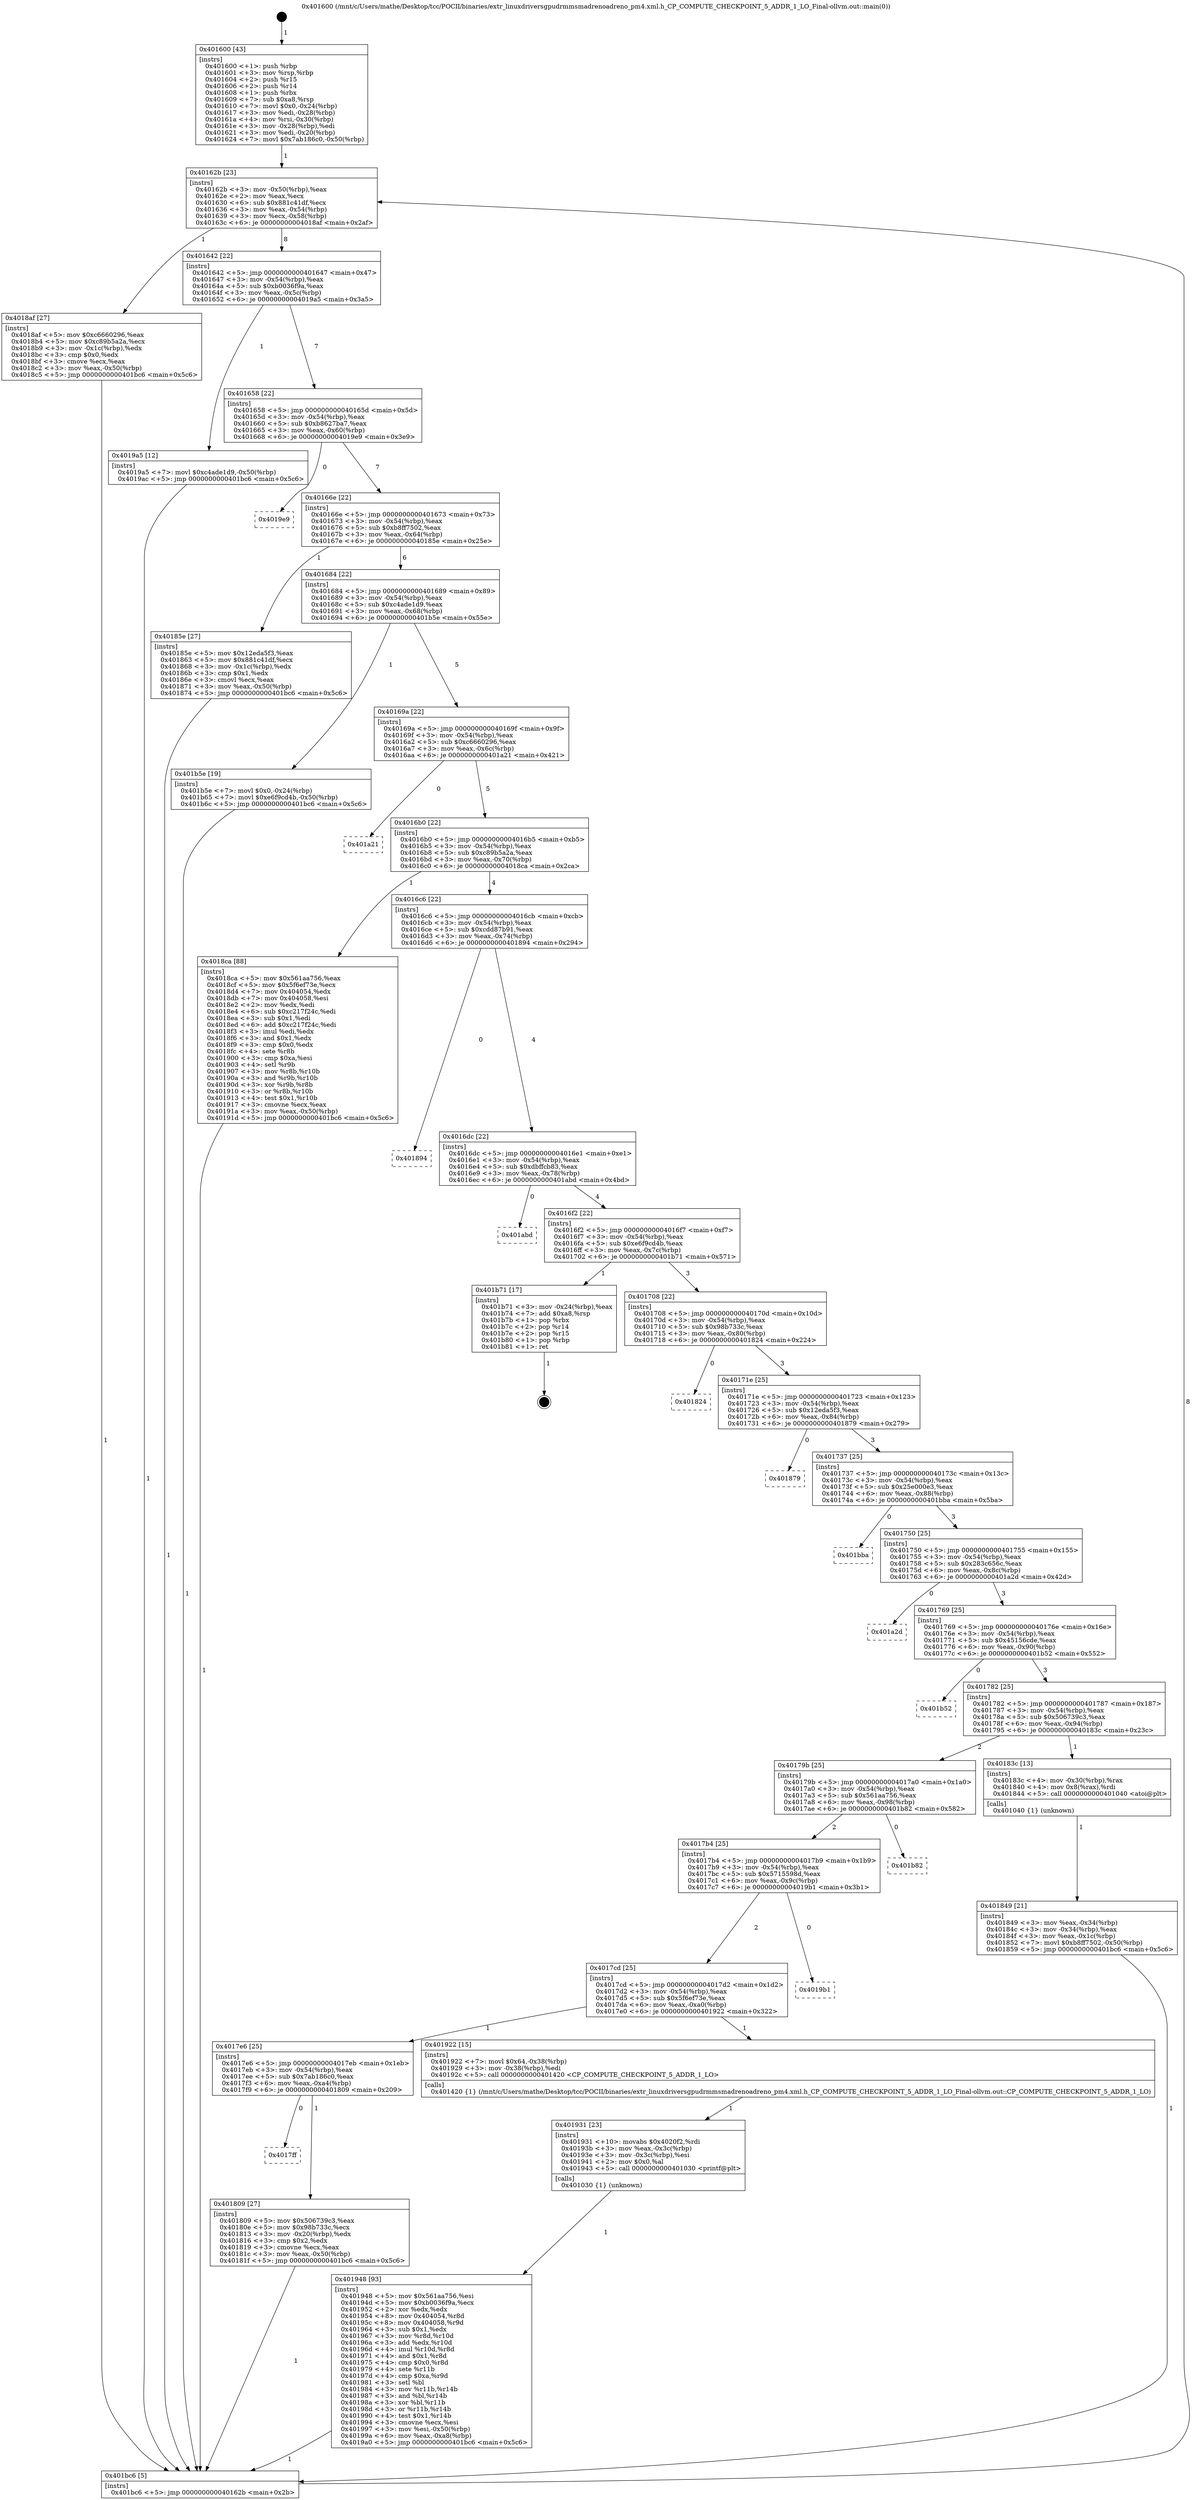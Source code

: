 digraph "0x401600" {
  label = "0x401600 (/mnt/c/Users/mathe/Desktop/tcc/POCII/binaries/extr_linuxdriversgpudrmmsmadrenoadreno_pm4.xml.h_CP_COMPUTE_CHECKPOINT_5_ADDR_1_LO_Final-ollvm.out::main(0))"
  labelloc = "t"
  node[shape=record]

  Entry [label="",width=0.3,height=0.3,shape=circle,fillcolor=black,style=filled]
  "0x40162b" [label="{
     0x40162b [23]\l
     | [instrs]\l
     &nbsp;&nbsp;0x40162b \<+3\>: mov -0x50(%rbp),%eax\l
     &nbsp;&nbsp;0x40162e \<+2\>: mov %eax,%ecx\l
     &nbsp;&nbsp;0x401630 \<+6\>: sub $0x881c41df,%ecx\l
     &nbsp;&nbsp;0x401636 \<+3\>: mov %eax,-0x54(%rbp)\l
     &nbsp;&nbsp;0x401639 \<+3\>: mov %ecx,-0x58(%rbp)\l
     &nbsp;&nbsp;0x40163c \<+6\>: je 00000000004018af \<main+0x2af\>\l
  }"]
  "0x4018af" [label="{
     0x4018af [27]\l
     | [instrs]\l
     &nbsp;&nbsp;0x4018af \<+5\>: mov $0xc6660296,%eax\l
     &nbsp;&nbsp;0x4018b4 \<+5\>: mov $0xc89b5a2a,%ecx\l
     &nbsp;&nbsp;0x4018b9 \<+3\>: mov -0x1c(%rbp),%edx\l
     &nbsp;&nbsp;0x4018bc \<+3\>: cmp $0x0,%edx\l
     &nbsp;&nbsp;0x4018bf \<+3\>: cmove %ecx,%eax\l
     &nbsp;&nbsp;0x4018c2 \<+3\>: mov %eax,-0x50(%rbp)\l
     &nbsp;&nbsp;0x4018c5 \<+5\>: jmp 0000000000401bc6 \<main+0x5c6\>\l
  }"]
  "0x401642" [label="{
     0x401642 [22]\l
     | [instrs]\l
     &nbsp;&nbsp;0x401642 \<+5\>: jmp 0000000000401647 \<main+0x47\>\l
     &nbsp;&nbsp;0x401647 \<+3\>: mov -0x54(%rbp),%eax\l
     &nbsp;&nbsp;0x40164a \<+5\>: sub $0xb0036f9a,%eax\l
     &nbsp;&nbsp;0x40164f \<+3\>: mov %eax,-0x5c(%rbp)\l
     &nbsp;&nbsp;0x401652 \<+6\>: je 00000000004019a5 \<main+0x3a5\>\l
  }"]
  Exit [label="",width=0.3,height=0.3,shape=circle,fillcolor=black,style=filled,peripheries=2]
  "0x4019a5" [label="{
     0x4019a5 [12]\l
     | [instrs]\l
     &nbsp;&nbsp;0x4019a5 \<+7\>: movl $0xc4ade1d9,-0x50(%rbp)\l
     &nbsp;&nbsp;0x4019ac \<+5\>: jmp 0000000000401bc6 \<main+0x5c6\>\l
  }"]
  "0x401658" [label="{
     0x401658 [22]\l
     | [instrs]\l
     &nbsp;&nbsp;0x401658 \<+5\>: jmp 000000000040165d \<main+0x5d\>\l
     &nbsp;&nbsp;0x40165d \<+3\>: mov -0x54(%rbp),%eax\l
     &nbsp;&nbsp;0x401660 \<+5\>: sub $0xb8627ba7,%eax\l
     &nbsp;&nbsp;0x401665 \<+3\>: mov %eax,-0x60(%rbp)\l
     &nbsp;&nbsp;0x401668 \<+6\>: je 00000000004019e9 \<main+0x3e9\>\l
  }"]
  "0x401948" [label="{
     0x401948 [93]\l
     | [instrs]\l
     &nbsp;&nbsp;0x401948 \<+5\>: mov $0x561aa756,%esi\l
     &nbsp;&nbsp;0x40194d \<+5\>: mov $0xb0036f9a,%ecx\l
     &nbsp;&nbsp;0x401952 \<+2\>: xor %edx,%edx\l
     &nbsp;&nbsp;0x401954 \<+8\>: mov 0x404054,%r8d\l
     &nbsp;&nbsp;0x40195c \<+8\>: mov 0x404058,%r9d\l
     &nbsp;&nbsp;0x401964 \<+3\>: sub $0x1,%edx\l
     &nbsp;&nbsp;0x401967 \<+3\>: mov %r8d,%r10d\l
     &nbsp;&nbsp;0x40196a \<+3\>: add %edx,%r10d\l
     &nbsp;&nbsp;0x40196d \<+4\>: imul %r10d,%r8d\l
     &nbsp;&nbsp;0x401971 \<+4\>: and $0x1,%r8d\l
     &nbsp;&nbsp;0x401975 \<+4\>: cmp $0x0,%r8d\l
     &nbsp;&nbsp;0x401979 \<+4\>: sete %r11b\l
     &nbsp;&nbsp;0x40197d \<+4\>: cmp $0xa,%r9d\l
     &nbsp;&nbsp;0x401981 \<+3\>: setl %bl\l
     &nbsp;&nbsp;0x401984 \<+3\>: mov %r11b,%r14b\l
     &nbsp;&nbsp;0x401987 \<+3\>: and %bl,%r14b\l
     &nbsp;&nbsp;0x40198a \<+3\>: xor %bl,%r11b\l
     &nbsp;&nbsp;0x40198d \<+3\>: or %r11b,%r14b\l
     &nbsp;&nbsp;0x401990 \<+4\>: test $0x1,%r14b\l
     &nbsp;&nbsp;0x401994 \<+3\>: cmovne %ecx,%esi\l
     &nbsp;&nbsp;0x401997 \<+3\>: mov %esi,-0x50(%rbp)\l
     &nbsp;&nbsp;0x40199a \<+6\>: mov %eax,-0xa8(%rbp)\l
     &nbsp;&nbsp;0x4019a0 \<+5\>: jmp 0000000000401bc6 \<main+0x5c6\>\l
  }"]
  "0x4019e9" [label="{
     0x4019e9\l
  }", style=dashed]
  "0x40166e" [label="{
     0x40166e [22]\l
     | [instrs]\l
     &nbsp;&nbsp;0x40166e \<+5\>: jmp 0000000000401673 \<main+0x73\>\l
     &nbsp;&nbsp;0x401673 \<+3\>: mov -0x54(%rbp),%eax\l
     &nbsp;&nbsp;0x401676 \<+5\>: sub $0xb8ff7502,%eax\l
     &nbsp;&nbsp;0x40167b \<+3\>: mov %eax,-0x64(%rbp)\l
     &nbsp;&nbsp;0x40167e \<+6\>: je 000000000040185e \<main+0x25e\>\l
  }"]
  "0x401931" [label="{
     0x401931 [23]\l
     | [instrs]\l
     &nbsp;&nbsp;0x401931 \<+10\>: movabs $0x4020f2,%rdi\l
     &nbsp;&nbsp;0x40193b \<+3\>: mov %eax,-0x3c(%rbp)\l
     &nbsp;&nbsp;0x40193e \<+3\>: mov -0x3c(%rbp),%esi\l
     &nbsp;&nbsp;0x401941 \<+2\>: mov $0x0,%al\l
     &nbsp;&nbsp;0x401943 \<+5\>: call 0000000000401030 \<printf@plt\>\l
     | [calls]\l
     &nbsp;&nbsp;0x401030 \{1\} (unknown)\l
  }"]
  "0x40185e" [label="{
     0x40185e [27]\l
     | [instrs]\l
     &nbsp;&nbsp;0x40185e \<+5\>: mov $0x12eda5f3,%eax\l
     &nbsp;&nbsp;0x401863 \<+5\>: mov $0x881c41df,%ecx\l
     &nbsp;&nbsp;0x401868 \<+3\>: mov -0x1c(%rbp),%edx\l
     &nbsp;&nbsp;0x40186b \<+3\>: cmp $0x1,%edx\l
     &nbsp;&nbsp;0x40186e \<+3\>: cmovl %ecx,%eax\l
     &nbsp;&nbsp;0x401871 \<+3\>: mov %eax,-0x50(%rbp)\l
     &nbsp;&nbsp;0x401874 \<+5\>: jmp 0000000000401bc6 \<main+0x5c6\>\l
  }"]
  "0x401684" [label="{
     0x401684 [22]\l
     | [instrs]\l
     &nbsp;&nbsp;0x401684 \<+5\>: jmp 0000000000401689 \<main+0x89\>\l
     &nbsp;&nbsp;0x401689 \<+3\>: mov -0x54(%rbp),%eax\l
     &nbsp;&nbsp;0x40168c \<+5\>: sub $0xc4ade1d9,%eax\l
     &nbsp;&nbsp;0x401691 \<+3\>: mov %eax,-0x68(%rbp)\l
     &nbsp;&nbsp;0x401694 \<+6\>: je 0000000000401b5e \<main+0x55e\>\l
  }"]
  "0x401849" [label="{
     0x401849 [21]\l
     | [instrs]\l
     &nbsp;&nbsp;0x401849 \<+3\>: mov %eax,-0x34(%rbp)\l
     &nbsp;&nbsp;0x40184c \<+3\>: mov -0x34(%rbp),%eax\l
     &nbsp;&nbsp;0x40184f \<+3\>: mov %eax,-0x1c(%rbp)\l
     &nbsp;&nbsp;0x401852 \<+7\>: movl $0xb8ff7502,-0x50(%rbp)\l
     &nbsp;&nbsp;0x401859 \<+5\>: jmp 0000000000401bc6 \<main+0x5c6\>\l
  }"]
  "0x401b5e" [label="{
     0x401b5e [19]\l
     | [instrs]\l
     &nbsp;&nbsp;0x401b5e \<+7\>: movl $0x0,-0x24(%rbp)\l
     &nbsp;&nbsp;0x401b65 \<+7\>: movl $0xe6f9cd4b,-0x50(%rbp)\l
     &nbsp;&nbsp;0x401b6c \<+5\>: jmp 0000000000401bc6 \<main+0x5c6\>\l
  }"]
  "0x40169a" [label="{
     0x40169a [22]\l
     | [instrs]\l
     &nbsp;&nbsp;0x40169a \<+5\>: jmp 000000000040169f \<main+0x9f\>\l
     &nbsp;&nbsp;0x40169f \<+3\>: mov -0x54(%rbp),%eax\l
     &nbsp;&nbsp;0x4016a2 \<+5\>: sub $0xc6660296,%eax\l
     &nbsp;&nbsp;0x4016a7 \<+3\>: mov %eax,-0x6c(%rbp)\l
     &nbsp;&nbsp;0x4016aa \<+6\>: je 0000000000401a21 \<main+0x421\>\l
  }"]
  "0x401600" [label="{
     0x401600 [43]\l
     | [instrs]\l
     &nbsp;&nbsp;0x401600 \<+1\>: push %rbp\l
     &nbsp;&nbsp;0x401601 \<+3\>: mov %rsp,%rbp\l
     &nbsp;&nbsp;0x401604 \<+2\>: push %r15\l
     &nbsp;&nbsp;0x401606 \<+2\>: push %r14\l
     &nbsp;&nbsp;0x401608 \<+1\>: push %rbx\l
     &nbsp;&nbsp;0x401609 \<+7\>: sub $0xa8,%rsp\l
     &nbsp;&nbsp;0x401610 \<+7\>: movl $0x0,-0x24(%rbp)\l
     &nbsp;&nbsp;0x401617 \<+3\>: mov %edi,-0x28(%rbp)\l
     &nbsp;&nbsp;0x40161a \<+4\>: mov %rsi,-0x30(%rbp)\l
     &nbsp;&nbsp;0x40161e \<+3\>: mov -0x28(%rbp),%edi\l
     &nbsp;&nbsp;0x401621 \<+3\>: mov %edi,-0x20(%rbp)\l
     &nbsp;&nbsp;0x401624 \<+7\>: movl $0x7ab186c0,-0x50(%rbp)\l
  }"]
  "0x401a21" [label="{
     0x401a21\l
  }", style=dashed]
  "0x4016b0" [label="{
     0x4016b0 [22]\l
     | [instrs]\l
     &nbsp;&nbsp;0x4016b0 \<+5\>: jmp 00000000004016b5 \<main+0xb5\>\l
     &nbsp;&nbsp;0x4016b5 \<+3\>: mov -0x54(%rbp),%eax\l
     &nbsp;&nbsp;0x4016b8 \<+5\>: sub $0xc89b5a2a,%eax\l
     &nbsp;&nbsp;0x4016bd \<+3\>: mov %eax,-0x70(%rbp)\l
     &nbsp;&nbsp;0x4016c0 \<+6\>: je 00000000004018ca \<main+0x2ca\>\l
  }"]
  "0x401bc6" [label="{
     0x401bc6 [5]\l
     | [instrs]\l
     &nbsp;&nbsp;0x401bc6 \<+5\>: jmp 000000000040162b \<main+0x2b\>\l
  }"]
  "0x4018ca" [label="{
     0x4018ca [88]\l
     | [instrs]\l
     &nbsp;&nbsp;0x4018ca \<+5\>: mov $0x561aa756,%eax\l
     &nbsp;&nbsp;0x4018cf \<+5\>: mov $0x5f6ef73e,%ecx\l
     &nbsp;&nbsp;0x4018d4 \<+7\>: mov 0x404054,%edx\l
     &nbsp;&nbsp;0x4018db \<+7\>: mov 0x404058,%esi\l
     &nbsp;&nbsp;0x4018e2 \<+2\>: mov %edx,%edi\l
     &nbsp;&nbsp;0x4018e4 \<+6\>: sub $0xc217f24c,%edi\l
     &nbsp;&nbsp;0x4018ea \<+3\>: sub $0x1,%edi\l
     &nbsp;&nbsp;0x4018ed \<+6\>: add $0xc217f24c,%edi\l
     &nbsp;&nbsp;0x4018f3 \<+3\>: imul %edi,%edx\l
     &nbsp;&nbsp;0x4018f6 \<+3\>: and $0x1,%edx\l
     &nbsp;&nbsp;0x4018f9 \<+3\>: cmp $0x0,%edx\l
     &nbsp;&nbsp;0x4018fc \<+4\>: sete %r8b\l
     &nbsp;&nbsp;0x401900 \<+3\>: cmp $0xa,%esi\l
     &nbsp;&nbsp;0x401903 \<+4\>: setl %r9b\l
     &nbsp;&nbsp;0x401907 \<+3\>: mov %r8b,%r10b\l
     &nbsp;&nbsp;0x40190a \<+3\>: and %r9b,%r10b\l
     &nbsp;&nbsp;0x40190d \<+3\>: xor %r9b,%r8b\l
     &nbsp;&nbsp;0x401910 \<+3\>: or %r8b,%r10b\l
     &nbsp;&nbsp;0x401913 \<+4\>: test $0x1,%r10b\l
     &nbsp;&nbsp;0x401917 \<+3\>: cmovne %ecx,%eax\l
     &nbsp;&nbsp;0x40191a \<+3\>: mov %eax,-0x50(%rbp)\l
     &nbsp;&nbsp;0x40191d \<+5\>: jmp 0000000000401bc6 \<main+0x5c6\>\l
  }"]
  "0x4016c6" [label="{
     0x4016c6 [22]\l
     | [instrs]\l
     &nbsp;&nbsp;0x4016c6 \<+5\>: jmp 00000000004016cb \<main+0xcb\>\l
     &nbsp;&nbsp;0x4016cb \<+3\>: mov -0x54(%rbp),%eax\l
     &nbsp;&nbsp;0x4016ce \<+5\>: sub $0xcdd87b91,%eax\l
     &nbsp;&nbsp;0x4016d3 \<+3\>: mov %eax,-0x74(%rbp)\l
     &nbsp;&nbsp;0x4016d6 \<+6\>: je 0000000000401894 \<main+0x294\>\l
  }"]
  "0x4017ff" [label="{
     0x4017ff\l
  }", style=dashed]
  "0x401894" [label="{
     0x401894\l
  }", style=dashed]
  "0x4016dc" [label="{
     0x4016dc [22]\l
     | [instrs]\l
     &nbsp;&nbsp;0x4016dc \<+5\>: jmp 00000000004016e1 \<main+0xe1\>\l
     &nbsp;&nbsp;0x4016e1 \<+3\>: mov -0x54(%rbp),%eax\l
     &nbsp;&nbsp;0x4016e4 \<+5\>: sub $0xdbffcb83,%eax\l
     &nbsp;&nbsp;0x4016e9 \<+3\>: mov %eax,-0x78(%rbp)\l
     &nbsp;&nbsp;0x4016ec \<+6\>: je 0000000000401abd \<main+0x4bd\>\l
  }"]
  "0x401809" [label="{
     0x401809 [27]\l
     | [instrs]\l
     &nbsp;&nbsp;0x401809 \<+5\>: mov $0x506739c3,%eax\l
     &nbsp;&nbsp;0x40180e \<+5\>: mov $0x98b733c,%ecx\l
     &nbsp;&nbsp;0x401813 \<+3\>: mov -0x20(%rbp),%edx\l
     &nbsp;&nbsp;0x401816 \<+3\>: cmp $0x2,%edx\l
     &nbsp;&nbsp;0x401819 \<+3\>: cmovne %ecx,%eax\l
     &nbsp;&nbsp;0x40181c \<+3\>: mov %eax,-0x50(%rbp)\l
     &nbsp;&nbsp;0x40181f \<+5\>: jmp 0000000000401bc6 \<main+0x5c6\>\l
  }"]
  "0x401abd" [label="{
     0x401abd\l
  }", style=dashed]
  "0x4016f2" [label="{
     0x4016f2 [22]\l
     | [instrs]\l
     &nbsp;&nbsp;0x4016f2 \<+5\>: jmp 00000000004016f7 \<main+0xf7\>\l
     &nbsp;&nbsp;0x4016f7 \<+3\>: mov -0x54(%rbp),%eax\l
     &nbsp;&nbsp;0x4016fa \<+5\>: sub $0xe6f9cd4b,%eax\l
     &nbsp;&nbsp;0x4016ff \<+3\>: mov %eax,-0x7c(%rbp)\l
     &nbsp;&nbsp;0x401702 \<+6\>: je 0000000000401b71 \<main+0x571\>\l
  }"]
  "0x4017e6" [label="{
     0x4017e6 [25]\l
     | [instrs]\l
     &nbsp;&nbsp;0x4017e6 \<+5\>: jmp 00000000004017eb \<main+0x1eb\>\l
     &nbsp;&nbsp;0x4017eb \<+3\>: mov -0x54(%rbp),%eax\l
     &nbsp;&nbsp;0x4017ee \<+5\>: sub $0x7ab186c0,%eax\l
     &nbsp;&nbsp;0x4017f3 \<+6\>: mov %eax,-0xa4(%rbp)\l
     &nbsp;&nbsp;0x4017f9 \<+6\>: je 0000000000401809 \<main+0x209\>\l
  }"]
  "0x401b71" [label="{
     0x401b71 [17]\l
     | [instrs]\l
     &nbsp;&nbsp;0x401b71 \<+3\>: mov -0x24(%rbp),%eax\l
     &nbsp;&nbsp;0x401b74 \<+7\>: add $0xa8,%rsp\l
     &nbsp;&nbsp;0x401b7b \<+1\>: pop %rbx\l
     &nbsp;&nbsp;0x401b7c \<+2\>: pop %r14\l
     &nbsp;&nbsp;0x401b7e \<+2\>: pop %r15\l
     &nbsp;&nbsp;0x401b80 \<+1\>: pop %rbp\l
     &nbsp;&nbsp;0x401b81 \<+1\>: ret\l
  }"]
  "0x401708" [label="{
     0x401708 [22]\l
     | [instrs]\l
     &nbsp;&nbsp;0x401708 \<+5\>: jmp 000000000040170d \<main+0x10d\>\l
     &nbsp;&nbsp;0x40170d \<+3\>: mov -0x54(%rbp),%eax\l
     &nbsp;&nbsp;0x401710 \<+5\>: sub $0x98b733c,%eax\l
     &nbsp;&nbsp;0x401715 \<+3\>: mov %eax,-0x80(%rbp)\l
     &nbsp;&nbsp;0x401718 \<+6\>: je 0000000000401824 \<main+0x224\>\l
  }"]
  "0x401922" [label="{
     0x401922 [15]\l
     | [instrs]\l
     &nbsp;&nbsp;0x401922 \<+7\>: movl $0x64,-0x38(%rbp)\l
     &nbsp;&nbsp;0x401929 \<+3\>: mov -0x38(%rbp),%edi\l
     &nbsp;&nbsp;0x40192c \<+5\>: call 0000000000401420 \<CP_COMPUTE_CHECKPOINT_5_ADDR_1_LO\>\l
     | [calls]\l
     &nbsp;&nbsp;0x401420 \{1\} (/mnt/c/Users/mathe/Desktop/tcc/POCII/binaries/extr_linuxdriversgpudrmmsmadrenoadreno_pm4.xml.h_CP_COMPUTE_CHECKPOINT_5_ADDR_1_LO_Final-ollvm.out::CP_COMPUTE_CHECKPOINT_5_ADDR_1_LO)\l
  }"]
  "0x401824" [label="{
     0x401824\l
  }", style=dashed]
  "0x40171e" [label="{
     0x40171e [25]\l
     | [instrs]\l
     &nbsp;&nbsp;0x40171e \<+5\>: jmp 0000000000401723 \<main+0x123\>\l
     &nbsp;&nbsp;0x401723 \<+3\>: mov -0x54(%rbp),%eax\l
     &nbsp;&nbsp;0x401726 \<+5\>: sub $0x12eda5f3,%eax\l
     &nbsp;&nbsp;0x40172b \<+6\>: mov %eax,-0x84(%rbp)\l
     &nbsp;&nbsp;0x401731 \<+6\>: je 0000000000401879 \<main+0x279\>\l
  }"]
  "0x4017cd" [label="{
     0x4017cd [25]\l
     | [instrs]\l
     &nbsp;&nbsp;0x4017cd \<+5\>: jmp 00000000004017d2 \<main+0x1d2\>\l
     &nbsp;&nbsp;0x4017d2 \<+3\>: mov -0x54(%rbp),%eax\l
     &nbsp;&nbsp;0x4017d5 \<+5\>: sub $0x5f6ef73e,%eax\l
     &nbsp;&nbsp;0x4017da \<+6\>: mov %eax,-0xa0(%rbp)\l
     &nbsp;&nbsp;0x4017e0 \<+6\>: je 0000000000401922 \<main+0x322\>\l
  }"]
  "0x401879" [label="{
     0x401879\l
  }", style=dashed]
  "0x401737" [label="{
     0x401737 [25]\l
     | [instrs]\l
     &nbsp;&nbsp;0x401737 \<+5\>: jmp 000000000040173c \<main+0x13c\>\l
     &nbsp;&nbsp;0x40173c \<+3\>: mov -0x54(%rbp),%eax\l
     &nbsp;&nbsp;0x40173f \<+5\>: sub $0x25e000e3,%eax\l
     &nbsp;&nbsp;0x401744 \<+6\>: mov %eax,-0x88(%rbp)\l
     &nbsp;&nbsp;0x40174a \<+6\>: je 0000000000401bba \<main+0x5ba\>\l
  }"]
  "0x4019b1" [label="{
     0x4019b1\l
  }", style=dashed]
  "0x401bba" [label="{
     0x401bba\l
  }", style=dashed]
  "0x401750" [label="{
     0x401750 [25]\l
     | [instrs]\l
     &nbsp;&nbsp;0x401750 \<+5\>: jmp 0000000000401755 \<main+0x155\>\l
     &nbsp;&nbsp;0x401755 \<+3\>: mov -0x54(%rbp),%eax\l
     &nbsp;&nbsp;0x401758 \<+5\>: sub $0x283c656c,%eax\l
     &nbsp;&nbsp;0x40175d \<+6\>: mov %eax,-0x8c(%rbp)\l
     &nbsp;&nbsp;0x401763 \<+6\>: je 0000000000401a2d \<main+0x42d\>\l
  }"]
  "0x4017b4" [label="{
     0x4017b4 [25]\l
     | [instrs]\l
     &nbsp;&nbsp;0x4017b4 \<+5\>: jmp 00000000004017b9 \<main+0x1b9\>\l
     &nbsp;&nbsp;0x4017b9 \<+3\>: mov -0x54(%rbp),%eax\l
     &nbsp;&nbsp;0x4017bc \<+5\>: sub $0x5715598d,%eax\l
     &nbsp;&nbsp;0x4017c1 \<+6\>: mov %eax,-0x9c(%rbp)\l
     &nbsp;&nbsp;0x4017c7 \<+6\>: je 00000000004019b1 \<main+0x3b1\>\l
  }"]
  "0x401a2d" [label="{
     0x401a2d\l
  }", style=dashed]
  "0x401769" [label="{
     0x401769 [25]\l
     | [instrs]\l
     &nbsp;&nbsp;0x401769 \<+5\>: jmp 000000000040176e \<main+0x16e\>\l
     &nbsp;&nbsp;0x40176e \<+3\>: mov -0x54(%rbp),%eax\l
     &nbsp;&nbsp;0x401771 \<+5\>: sub $0x45156cde,%eax\l
     &nbsp;&nbsp;0x401776 \<+6\>: mov %eax,-0x90(%rbp)\l
     &nbsp;&nbsp;0x40177c \<+6\>: je 0000000000401b52 \<main+0x552\>\l
  }"]
  "0x401b82" [label="{
     0x401b82\l
  }", style=dashed]
  "0x401b52" [label="{
     0x401b52\l
  }", style=dashed]
  "0x401782" [label="{
     0x401782 [25]\l
     | [instrs]\l
     &nbsp;&nbsp;0x401782 \<+5\>: jmp 0000000000401787 \<main+0x187\>\l
     &nbsp;&nbsp;0x401787 \<+3\>: mov -0x54(%rbp),%eax\l
     &nbsp;&nbsp;0x40178a \<+5\>: sub $0x506739c3,%eax\l
     &nbsp;&nbsp;0x40178f \<+6\>: mov %eax,-0x94(%rbp)\l
     &nbsp;&nbsp;0x401795 \<+6\>: je 000000000040183c \<main+0x23c\>\l
  }"]
  "0x40179b" [label="{
     0x40179b [25]\l
     | [instrs]\l
     &nbsp;&nbsp;0x40179b \<+5\>: jmp 00000000004017a0 \<main+0x1a0\>\l
     &nbsp;&nbsp;0x4017a0 \<+3\>: mov -0x54(%rbp),%eax\l
     &nbsp;&nbsp;0x4017a3 \<+5\>: sub $0x561aa756,%eax\l
     &nbsp;&nbsp;0x4017a8 \<+6\>: mov %eax,-0x98(%rbp)\l
     &nbsp;&nbsp;0x4017ae \<+6\>: je 0000000000401b82 \<main+0x582\>\l
  }"]
  "0x40183c" [label="{
     0x40183c [13]\l
     | [instrs]\l
     &nbsp;&nbsp;0x40183c \<+4\>: mov -0x30(%rbp),%rax\l
     &nbsp;&nbsp;0x401840 \<+4\>: mov 0x8(%rax),%rdi\l
     &nbsp;&nbsp;0x401844 \<+5\>: call 0000000000401040 \<atoi@plt\>\l
     | [calls]\l
     &nbsp;&nbsp;0x401040 \{1\} (unknown)\l
  }"]
  Entry -> "0x401600" [label=" 1"]
  "0x40162b" -> "0x4018af" [label=" 1"]
  "0x40162b" -> "0x401642" [label=" 8"]
  "0x401b71" -> Exit [label=" 1"]
  "0x401642" -> "0x4019a5" [label=" 1"]
  "0x401642" -> "0x401658" [label=" 7"]
  "0x401b5e" -> "0x401bc6" [label=" 1"]
  "0x401658" -> "0x4019e9" [label=" 0"]
  "0x401658" -> "0x40166e" [label=" 7"]
  "0x4019a5" -> "0x401bc6" [label=" 1"]
  "0x40166e" -> "0x40185e" [label=" 1"]
  "0x40166e" -> "0x401684" [label=" 6"]
  "0x401948" -> "0x401bc6" [label=" 1"]
  "0x401684" -> "0x401b5e" [label=" 1"]
  "0x401684" -> "0x40169a" [label=" 5"]
  "0x401931" -> "0x401948" [label=" 1"]
  "0x40169a" -> "0x401a21" [label=" 0"]
  "0x40169a" -> "0x4016b0" [label=" 5"]
  "0x401922" -> "0x401931" [label=" 1"]
  "0x4016b0" -> "0x4018ca" [label=" 1"]
  "0x4016b0" -> "0x4016c6" [label=" 4"]
  "0x4018ca" -> "0x401bc6" [label=" 1"]
  "0x4016c6" -> "0x401894" [label=" 0"]
  "0x4016c6" -> "0x4016dc" [label=" 4"]
  "0x4018af" -> "0x401bc6" [label=" 1"]
  "0x4016dc" -> "0x401abd" [label=" 0"]
  "0x4016dc" -> "0x4016f2" [label=" 4"]
  "0x40185e" -> "0x401bc6" [label=" 1"]
  "0x4016f2" -> "0x401b71" [label=" 1"]
  "0x4016f2" -> "0x401708" [label=" 3"]
  "0x40183c" -> "0x401849" [label=" 1"]
  "0x401708" -> "0x401824" [label=" 0"]
  "0x401708" -> "0x40171e" [label=" 3"]
  "0x401bc6" -> "0x40162b" [label=" 8"]
  "0x40171e" -> "0x401879" [label=" 0"]
  "0x40171e" -> "0x401737" [label=" 3"]
  "0x401809" -> "0x401bc6" [label=" 1"]
  "0x401737" -> "0x401bba" [label=" 0"]
  "0x401737" -> "0x401750" [label=" 3"]
  "0x4017e6" -> "0x4017ff" [label=" 0"]
  "0x401750" -> "0x401a2d" [label=" 0"]
  "0x401750" -> "0x401769" [label=" 3"]
  "0x401849" -> "0x401bc6" [label=" 1"]
  "0x401769" -> "0x401b52" [label=" 0"]
  "0x401769" -> "0x401782" [label=" 3"]
  "0x4017cd" -> "0x4017e6" [label=" 1"]
  "0x401782" -> "0x40183c" [label=" 1"]
  "0x401782" -> "0x40179b" [label=" 2"]
  "0x4017cd" -> "0x401922" [label=" 1"]
  "0x40179b" -> "0x401b82" [label=" 0"]
  "0x40179b" -> "0x4017b4" [label=" 2"]
  "0x4017e6" -> "0x401809" [label=" 1"]
  "0x4017b4" -> "0x4019b1" [label=" 0"]
  "0x4017b4" -> "0x4017cd" [label=" 2"]
  "0x401600" -> "0x40162b" [label=" 1"]
}
